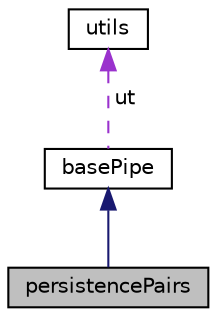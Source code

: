 digraph "persistencePairs"
{
  edge [fontname="Helvetica",fontsize="10",labelfontname="Helvetica",labelfontsize="10"];
  node [fontname="Helvetica",fontsize="10",shape=record];
  Node2 [label="persistencePairs",height=0.2,width=0.4,color="black", fillcolor="grey75", style="filled", fontcolor="black"];
  Node3 -> Node2 [dir="back",color="midnightblue",fontsize="10",style="solid",fontname="Helvetica"];
  Node3 [label="basePipe",height=0.2,width=0.4,color="black", fillcolor="white", style="filled",URL="$classbasePipe.html"];
  Node4 -> Node3 [dir="back",color="darkorchid3",fontsize="10",style="dashed",label=" ut" ,fontname="Helvetica"];
  Node4 [label="utils",height=0.2,width=0.4,color="black", fillcolor="white", style="filled",URL="$classutils.html"];
}
